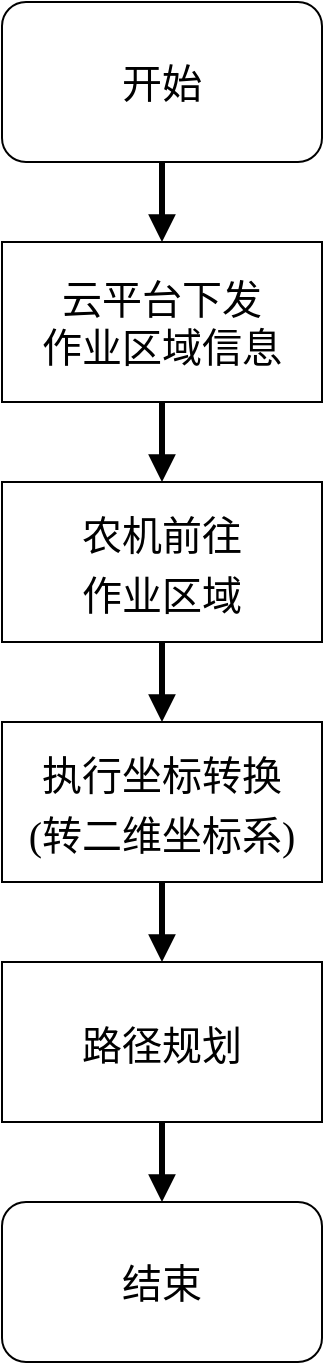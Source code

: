 <mxfile version="25.0.1">
  <diagram name="第 1 页" id="b4DpRnWAUJ3Lx1-ivTeW">
    <mxGraphModel dx="1434" dy="756" grid="1" gridSize="10" guides="1" tooltips="1" connect="1" arrows="1" fold="1" page="1" pageScale="1" pageWidth="1654" pageHeight="1169" math="0" shadow="0">
      <root>
        <mxCell id="0" />
        <mxCell id="1" parent="0" />
        <mxCell id="7b2Ijr7MPxa-vnlb6QYu-8" style="edgeStyle=orthogonalEdgeStyle;rounded=0;orthogonalLoop=1;jettySize=auto;html=1;entryX=0.5;entryY=0;entryDx=0;entryDy=0;endArrow=block;endFill=1;strokeWidth=3;" edge="1" parent="1" source="7b2Ijr7MPxa-vnlb6QYu-1" target="7b2Ijr7MPxa-vnlb6QYu-6">
          <mxGeometry relative="1" as="geometry" />
        </mxCell>
        <mxCell id="7b2Ijr7MPxa-vnlb6QYu-1" value="开始" style="rounded=1;whiteSpace=wrap;html=1;fontSize=20;fontFamily=黑体;" vertex="1" parent="1">
          <mxGeometry x="440" y="160" width="160" height="80" as="geometry" />
        </mxCell>
        <mxCell id="7b2Ijr7MPxa-vnlb6QYu-10" style="edgeStyle=orthogonalEdgeStyle;shape=connector;rounded=0;orthogonalLoop=1;jettySize=auto;html=1;entryX=0.5;entryY=0;entryDx=0;entryDy=0;strokeColor=default;strokeWidth=3;align=center;verticalAlign=middle;fontFamily=Helvetica;fontSize=11;fontColor=default;labelBackgroundColor=default;endArrow=block;endFill=1;" edge="1" parent="1" source="7b2Ijr7MPxa-vnlb6QYu-6" target="7b2Ijr7MPxa-vnlb6QYu-7">
          <mxGeometry relative="1" as="geometry" />
        </mxCell>
        <mxCell id="7b2Ijr7MPxa-vnlb6QYu-6" value="云平台下发&lt;br&gt;作业区域信息" style="rounded=0;whiteSpace=wrap;html=1;fontSize=20;fontFamily=黑体;spacingLeft=5;spacingRight=5;" vertex="1" parent="1">
          <mxGeometry x="440" y="280" width="160" height="80" as="geometry" />
        </mxCell>
        <mxCell id="7b2Ijr7MPxa-vnlb6QYu-12" value="" style="edgeStyle=orthogonalEdgeStyle;shape=connector;rounded=0;orthogonalLoop=1;jettySize=auto;html=1;strokeColor=default;strokeWidth=3;align=center;verticalAlign=middle;fontFamily=Helvetica;fontSize=11;fontColor=default;labelBackgroundColor=default;endArrow=block;endFill=1;" edge="1" parent="1" source="7b2Ijr7MPxa-vnlb6QYu-7" target="7b2Ijr7MPxa-vnlb6QYu-11">
          <mxGeometry relative="1" as="geometry" />
        </mxCell>
        <mxCell id="7b2Ijr7MPxa-vnlb6QYu-7" value="&lt;font style=&quot;font-size: 20px;&quot;&gt;农机前往&lt;br&gt;作业区域&lt;/font&gt;" style="rounded=0;whiteSpace=wrap;html=1;fontSize=25;fontFamily=黑体;spacingLeft=5;spacingRight=5;" vertex="1" parent="1">
          <mxGeometry x="440" y="400" width="160" height="80" as="geometry" />
        </mxCell>
        <mxCell id="7b2Ijr7MPxa-vnlb6QYu-19" style="edgeStyle=orthogonalEdgeStyle;shape=connector;rounded=0;orthogonalLoop=1;jettySize=auto;html=1;entryX=0.5;entryY=0;entryDx=0;entryDy=0;strokeColor=default;strokeWidth=3;align=center;verticalAlign=middle;fontFamily=Helvetica;fontSize=11;fontColor=default;labelBackgroundColor=default;endArrow=block;endFill=1;" edge="1" parent="1" source="7b2Ijr7MPxa-vnlb6QYu-11" target="7b2Ijr7MPxa-vnlb6QYu-15">
          <mxGeometry relative="1" as="geometry" />
        </mxCell>
        <mxCell id="7b2Ijr7MPxa-vnlb6QYu-11" value="&lt;font style=&quot;font-size: 20px;&quot;&gt;执行坐标转换&lt;br&gt;(转二维坐标系)&lt;/font&gt;" style="rounded=0;whiteSpace=wrap;html=1;fontSize=25;fontFamily=黑体;spacingLeft=5;spacingRight=5;" vertex="1" parent="1">
          <mxGeometry x="440" y="520" width="160" height="80" as="geometry" />
        </mxCell>
        <mxCell id="7b2Ijr7MPxa-vnlb6QYu-20" style="edgeStyle=orthogonalEdgeStyle;shape=connector;rounded=0;orthogonalLoop=1;jettySize=auto;html=1;entryX=0.5;entryY=0;entryDx=0;entryDy=0;strokeColor=default;strokeWidth=3;align=center;verticalAlign=middle;fontFamily=Helvetica;fontSize=11;fontColor=default;labelBackgroundColor=default;endArrow=block;endFill=1;" edge="1" parent="1" source="7b2Ijr7MPxa-vnlb6QYu-15" target="7b2Ijr7MPxa-vnlb6QYu-17">
          <mxGeometry relative="1" as="geometry" />
        </mxCell>
        <mxCell id="7b2Ijr7MPxa-vnlb6QYu-15" value="&lt;span style=&quot;font-size: 20px;&quot;&gt;路径规划&lt;/span&gt;" style="rounded=0;whiteSpace=wrap;html=1;fontSize=25;fontFamily=黑体;spacingLeft=5;spacingRight=5;" vertex="1" parent="1">
          <mxGeometry x="440" y="640" width="160" height="80" as="geometry" />
        </mxCell>
        <mxCell id="7b2Ijr7MPxa-vnlb6QYu-17" value="结束" style="rounded=1;whiteSpace=wrap;html=1;fontSize=20;fontFamily=黑体;" vertex="1" parent="1">
          <mxGeometry x="440" y="760" width="160" height="80" as="geometry" />
        </mxCell>
      </root>
    </mxGraphModel>
  </diagram>
</mxfile>
